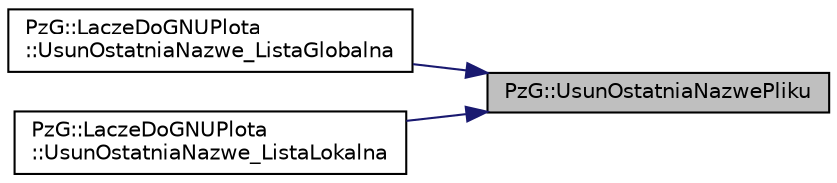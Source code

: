 digraph "PzG::UsunOstatniaNazwePliku"
{
 // LATEX_PDF_SIZE
  edge [fontname="Helvetica",fontsize="10",labelfontname="Helvetica",labelfontsize="10"];
  node [fontname="Helvetica",fontsize="10",shape=record];
  rankdir="RL";
  Node1 [label="PzG::UsunOstatniaNazwePliku",height=0.2,width=0.4,color="black", fillcolor="grey75", style="filled", fontcolor="black",tooltip="Usuwa ostatnia nazwę pliku z listy plików do rysowania."];
  Node1 -> Node2 [dir="back",color="midnightblue",fontsize="10",style="solid"];
  Node2 [label="PzG::LaczeDoGNUPlota\l::UsunOstatniaNazwe_ListaGlobalna",height=0.2,width=0.4,color="black", fillcolor="white", style="filled",URL="$class_pz_g_1_1_lacze_do_g_n_u_plota.html#ac9b77a032e256c3143b984509a8b4bb5",tooltip="Usuwa ostatnią nazwę pliku."];
  Node1 -> Node3 [dir="back",color="midnightblue",fontsize="10",style="solid"];
  Node3 [label="PzG::LaczeDoGNUPlota\l::UsunOstatniaNazwe_ListaLokalna",height=0.2,width=0.4,color="black", fillcolor="white", style="filled",URL="$class_pz_g_1_1_lacze_do_g_n_u_plota.html#a263a9dba2ef8030028a48217a183ecdf",tooltip="Usuwa ostatnią nazwę pliku."];
}
